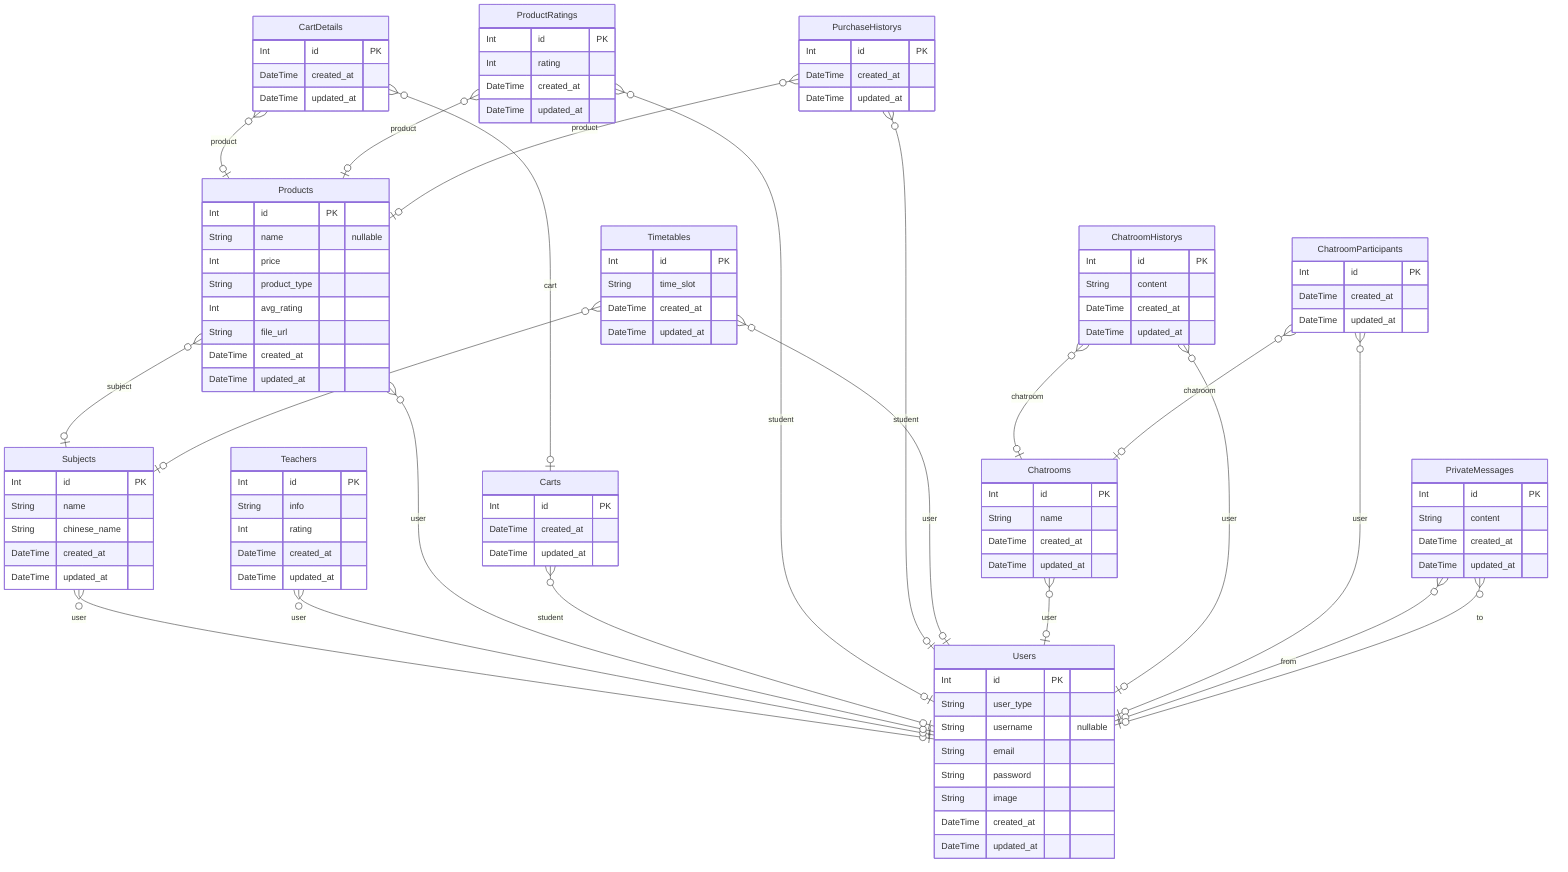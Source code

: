 erDiagram

  Users {
    Int id PK 
    String user_type  
    String username  "nullable"
    String email  
    String password  
    String image  
    DateTime created_at  
    DateTime updated_at  
    }
  

  Subjects {
    Int id PK 
    String name  
    String chinese_name  
    DateTime created_at  
    DateTime updated_at  
    }
  

  Teachers {
    Int id PK 
    String info  
    Int rating  
    DateTime created_at  
    DateTime updated_at  
    }
  

  Products {
    Int id PK 
    String name  "nullable"
    Int price  
    String product_type  
    Int avg_rating  
    String file_url  
    DateTime created_at  
    DateTime updated_at  
    }
  

  Carts {
    Int id PK 
    DateTime created_at  
    DateTime updated_at  
    }
  

  CartDetails {
    Int id PK 
    DateTime created_at  
    DateTime updated_at  
    }
  

  ProductRatings {
    Int id PK 
    Int rating  
    DateTime created_at  
    DateTime updated_at  
    }
  

  PurchaseHistorys {
    Int id PK 
    DateTime created_at  
    DateTime updated_at  
    }
  

  Timetables {
    Int id PK 
    String time_slot  
    DateTime created_at  
    DateTime updated_at  
    }
  

  Chatrooms {
    Int id PK 
    String name  
    DateTime created_at  
    DateTime updated_at  
    }
  

  ChatroomHistorys {
    Int id PK 
    String content  
    DateTime created_at  
    DateTime updated_at  
    }
  

  ChatroomParticipants {
    Int id PK 
    DateTime created_at  
    DateTime updated_at  
    }
  

  PrivateMessages {
    Int id PK 
    String content  
    DateTime created_at  
    DateTime updated_at  
    }
  
    Subjects o{--|o Users : "user"
    Teachers o{--|o Users : "user"
    Products o{--|o Users : "user"
    Products o{--|o Subjects : "subject"
    Carts o{--|o Users : "student"
    CartDetails o{--|o Products : "product"
    CartDetails o{--|o Carts : "cart"
    ProductRatings o{--|o Products : "product"
    ProductRatings o{--|o Users : "student"
    PurchaseHistorys o{--|o Products : "product"
    PurchaseHistorys o{--|o Users : "student"
    Timetables o{--|o Users : "user"
    Timetables o{--|o Subjects : "subject"
    Chatrooms o{--|o Users : "user"
    ChatroomHistorys o{--|o Chatrooms : "chatroom"
    ChatroomHistorys o{--|o Users : "user"
    ChatroomParticipants o{--|o Chatrooms : "chatroom"
    ChatroomParticipants o{--|o Users : "user"
    PrivateMessages o{--|o Users : "from"
    PrivateMessages o{--|o Users : "to"